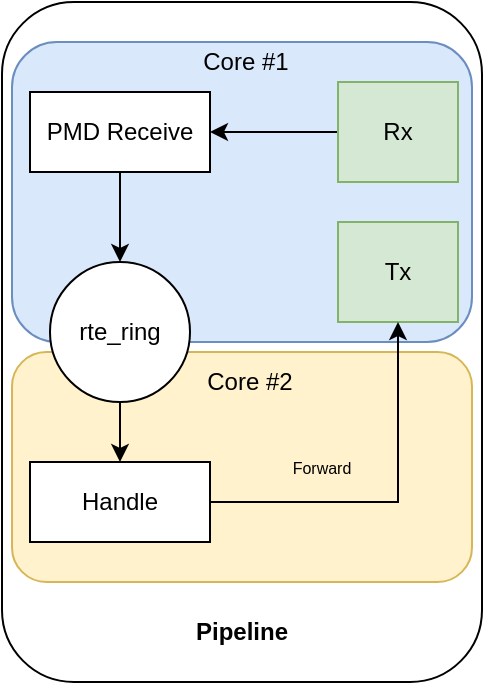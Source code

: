 <mxfile version="21.2.9" type="github">
  <diagram name="第 1 页" id="20or6Wak5xO5gqaupd24">
    <mxGraphModel dx="794" dy="476" grid="1" gridSize="10" guides="1" tooltips="1" connect="1" arrows="1" fold="1" page="1" pageScale="1" pageWidth="827" pageHeight="1169" math="0" shadow="0">
      <root>
        <mxCell id="0" />
        <mxCell id="1" parent="0" />
        <mxCell id="q0DcGpXU0acVbXQFOlUX-1" value="" style="rounded=1;whiteSpace=wrap;html=1;" parent="1" vertex="1">
          <mxGeometry x="120" y="70" width="240" height="340" as="geometry" />
        </mxCell>
        <mxCell id="fRzzb6GOK0LoY39P3XTX-1" value="" style="rounded=1;whiteSpace=wrap;html=1;fillColor=#fff2cc;strokeColor=#d6b656;" vertex="1" parent="1">
          <mxGeometry x="125" y="245" width="230" height="115" as="geometry" />
        </mxCell>
        <mxCell id="q0DcGpXU0acVbXQFOlUX-14" value="" style="rounded=1;whiteSpace=wrap;html=1;fillColor=#dae8fc;strokeColor=#6c8ebf;" parent="1" vertex="1">
          <mxGeometry x="125" y="90" width="230" height="150" as="geometry" />
        </mxCell>
        <mxCell id="q0DcGpXU0acVbXQFOlUX-5" style="edgeStyle=orthogonalEdgeStyle;rounded=0;orthogonalLoop=1;jettySize=auto;html=1;exitX=0;exitY=0.5;exitDx=0;exitDy=0;" parent="1" source="q0DcGpXU0acVbXQFOlUX-2" target="q0DcGpXU0acVbXQFOlUX-4" edge="1">
          <mxGeometry relative="1" as="geometry" />
        </mxCell>
        <mxCell id="q0DcGpXU0acVbXQFOlUX-2" value="Rx" style="rounded=0;whiteSpace=wrap;html=1;fillColor=#d5e8d4;strokeColor=#82b366;" parent="1" vertex="1">
          <mxGeometry x="288" y="110" width="60" height="50" as="geometry" />
        </mxCell>
        <mxCell id="q0DcGpXU0acVbXQFOlUX-3" value="Tx" style="rounded=0;whiteSpace=wrap;html=1;fillColor=#d5e8d4;strokeColor=#82b366;" parent="1" vertex="1">
          <mxGeometry x="288" y="180" width="60" height="50" as="geometry" />
        </mxCell>
        <mxCell id="fRzzb6GOK0LoY39P3XTX-5" style="edgeStyle=orthogonalEdgeStyle;rounded=0;orthogonalLoop=1;jettySize=auto;html=1;exitX=0.5;exitY=1;exitDx=0;exitDy=0;entryX=0.5;entryY=0;entryDx=0;entryDy=0;" edge="1" parent="1" source="q0DcGpXU0acVbXQFOlUX-4" target="fRzzb6GOK0LoY39P3XTX-3">
          <mxGeometry relative="1" as="geometry" />
        </mxCell>
        <mxCell id="q0DcGpXU0acVbXQFOlUX-4" value="PMD Receive" style="rounded=0;whiteSpace=wrap;html=1;" parent="1" vertex="1">
          <mxGeometry x="134" y="115" width="90" height="40" as="geometry" />
        </mxCell>
        <mxCell id="fRzzb6GOK0LoY39P3XTX-7" style="edgeStyle=orthogonalEdgeStyle;rounded=0;orthogonalLoop=1;jettySize=auto;html=1;exitX=1;exitY=0.5;exitDx=0;exitDy=0;entryX=0.5;entryY=1;entryDx=0;entryDy=0;" edge="1" parent="1" source="q0DcGpXU0acVbXQFOlUX-8" target="q0DcGpXU0acVbXQFOlUX-3">
          <mxGeometry relative="1" as="geometry" />
        </mxCell>
        <mxCell id="q0DcGpXU0acVbXQFOlUX-8" value="Handle" style="rounded=0;whiteSpace=wrap;html=1;" parent="1" vertex="1">
          <mxGeometry x="134" y="300" width="90" height="40" as="geometry" />
        </mxCell>
        <mxCell id="q0DcGpXU0acVbXQFOlUX-12" value="&lt;font style=&quot;font-size: 8px;&quot;&gt;Forward&lt;/font&gt;" style="text;html=1;strokeColor=none;fillColor=none;align=center;verticalAlign=middle;whiteSpace=wrap;rounded=0;fontSize=9;" parent="1" vertex="1">
          <mxGeometry x="250" y="287.5" width="60" height="30" as="geometry" />
        </mxCell>
        <mxCell id="q0DcGpXU0acVbXQFOlUX-13" value="Pipeline" style="text;html=1;strokeColor=none;fillColor=none;align=center;verticalAlign=middle;whiteSpace=wrap;rounded=0;fontStyle=1" parent="1" vertex="1">
          <mxGeometry x="170" y="370" width="140" height="30" as="geometry" />
        </mxCell>
        <mxCell id="q0DcGpXU0acVbXQFOlUX-15" value="Core #1" style="text;html=1;strokeColor=none;fillColor=none;align=center;verticalAlign=middle;whiteSpace=wrap;rounded=0;" parent="1" vertex="1">
          <mxGeometry x="212" y="85" width="60" height="30" as="geometry" />
        </mxCell>
        <mxCell id="fRzzb6GOK0LoY39P3XTX-6" style="edgeStyle=orthogonalEdgeStyle;rounded=0;orthogonalLoop=1;jettySize=auto;html=1;exitX=0.5;exitY=1;exitDx=0;exitDy=0;entryX=0.5;entryY=0;entryDx=0;entryDy=0;" edge="1" parent="1" source="fRzzb6GOK0LoY39P3XTX-3" target="q0DcGpXU0acVbXQFOlUX-8">
          <mxGeometry relative="1" as="geometry" />
        </mxCell>
        <mxCell id="fRzzb6GOK0LoY39P3XTX-3" value="rte_ring" style="ellipse;whiteSpace=wrap;html=1;aspect=fixed;" vertex="1" parent="1">
          <mxGeometry x="144" y="200" width="70" height="70" as="geometry" />
        </mxCell>
        <mxCell id="fRzzb6GOK0LoY39P3XTX-8" value="Core #2" style="text;html=1;strokeColor=none;fillColor=none;align=center;verticalAlign=middle;whiteSpace=wrap;rounded=0;" vertex="1" parent="1">
          <mxGeometry x="214" y="245" width="60" height="30" as="geometry" />
        </mxCell>
      </root>
    </mxGraphModel>
  </diagram>
</mxfile>
